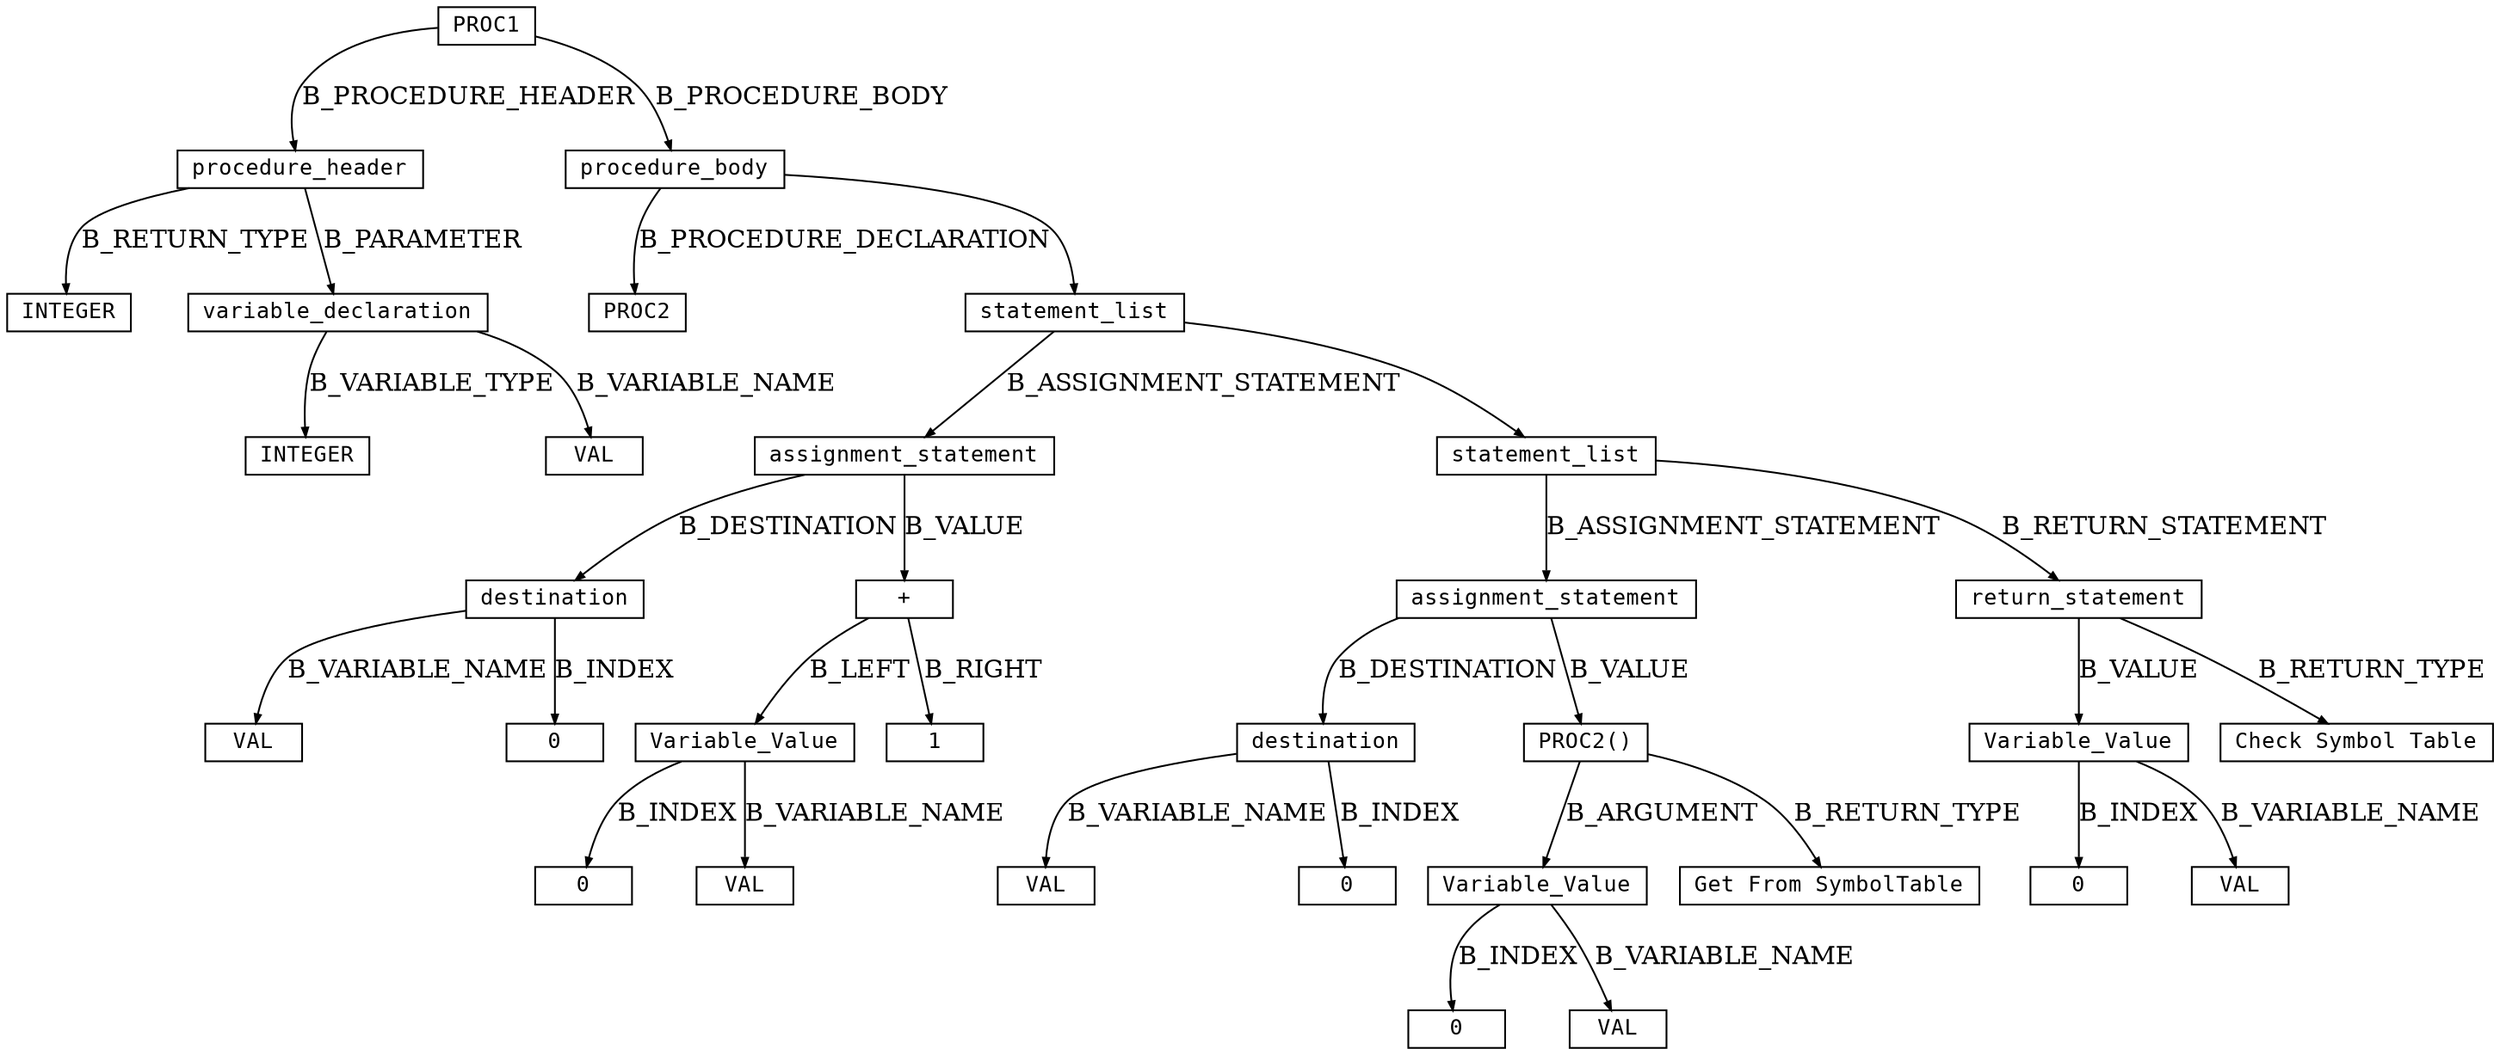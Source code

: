 digraph parsetree {
  node [shape=box, fontsize=12, fontname="Courier", height=.1];
  ranksep=.6;
  edge [arrowsize=.5]
  node1 [label="PROC1"]
  node2 [label="procedure_header"]
  node1 -> node2 [ label= "B_PROCEDURE_HEADER" ];
  node3 [label="procedure_body"]
  node1 -> node3 [ label= "B_PROCEDURE_BODY" ];
  node4 [label="INTEGER"]
  node2 -> node4 [ label= "B_RETURN_TYPE" ];
  node5 [label="variable_declaration"]
  node2 -> node5 [ label= "B_PARAMETER" ];
  node6 [label="PROC2"]
  node3 -> node6 [ label= "B_PROCEDURE_DECLARATION" ];
  node7 [label="statement_list"]
  node3 -> node7 [ label= "" ];
  node8 [label="INTEGER"]
  node5 -> node8 [ label= "B_VARIABLE_TYPE" ];
  node9 [label="VAL"]
  node5 -> node9 [ label= "B_VARIABLE_NAME" ];
  node10 [label="assignment_statement"]
  node7 -> node10 [ label= "B_ASSIGNMENT_STATEMENT" ];
  node11 [label="statement_list"]
  node7 -> node11 [ label= "" ];
  node12 [label="destination"]
  node10 -> node12 [ label= "B_DESTINATION" ];
  node13 [label="+"]
  node10 -> node13 [ label= "B_VALUE" ];
  node14 [label="assignment_statement"]
  node11 -> node14 [ label= "B_ASSIGNMENT_STATEMENT" ];
  node15 [label="return_statement"]
  node11 -> node15 [ label= "B_RETURN_STATEMENT" ];
  node16 [label="VAL"]
  node12 -> node16 [ label= "B_VARIABLE_NAME" ];
  node17 [label="0"]
  node12 -> node17 [ label= "B_INDEX" ];
  node18 [label="Variable_Value"]
  node13 -> node18 [ label= "B_LEFT" ];
  node19 [label="1"]
  node13 -> node19 [ label= "B_RIGHT" ];
  node20 [label="destination"]
  node14 -> node20 [ label= "B_DESTINATION" ];
  node21 [label="PROC2()"]
  node14 -> node21 [ label= "B_VALUE" ];
  node22 [label="Variable_Value"]
  node15 -> node22 [ label= "B_VALUE" ];
  node23 [label="Check Symbol Table"]
  node15 -> node23 [ label= "B_RETURN_TYPE" ];
  node24 [label="0"]
  node18 -> node24 [ label= "B_INDEX" ];
  node25 [label="VAL"]
  node18 -> node25 [ label= "B_VARIABLE_NAME" ];
  node26 [label="VAL"]
  node20 -> node26 [ label= "B_VARIABLE_NAME" ];
  node27 [label="0"]
  node20 -> node27 [ label= "B_INDEX" ];
  node28 [label="Variable_Value"]
  node21 -> node28 [ label= "B_ARGUMENT" ];
  node29 [label="Get From SymbolTable"]
  node21 -> node29 [ label= "B_RETURN_TYPE" ];
  node30 [label="0"]
  node22 -> node30 [ label= "B_INDEX" ];
  node31 [label="VAL"]
  node22 -> node31 [ label= "B_VARIABLE_NAME" ];
  node32 [label="0"]
  node28 -> node32 [ label= "B_INDEX" ];
  node33 [label="VAL"]
  node28 -> node33 [ label= "B_VARIABLE_NAME" ];
}
